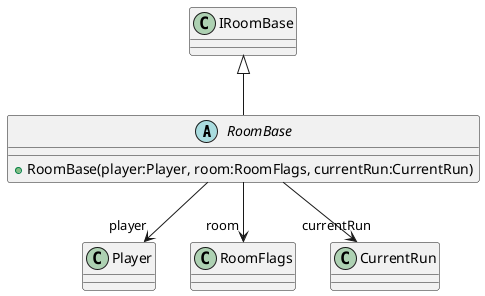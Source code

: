 @startuml
abstract class RoomBase {
    + RoomBase(player:Player, room:RoomFlags, currentRun:CurrentRun)
}
IRoomBase <|-- RoomBase
RoomBase --> "player" Player
RoomBase --> "room" RoomFlags
RoomBase --> "currentRun" CurrentRun
@enduml
